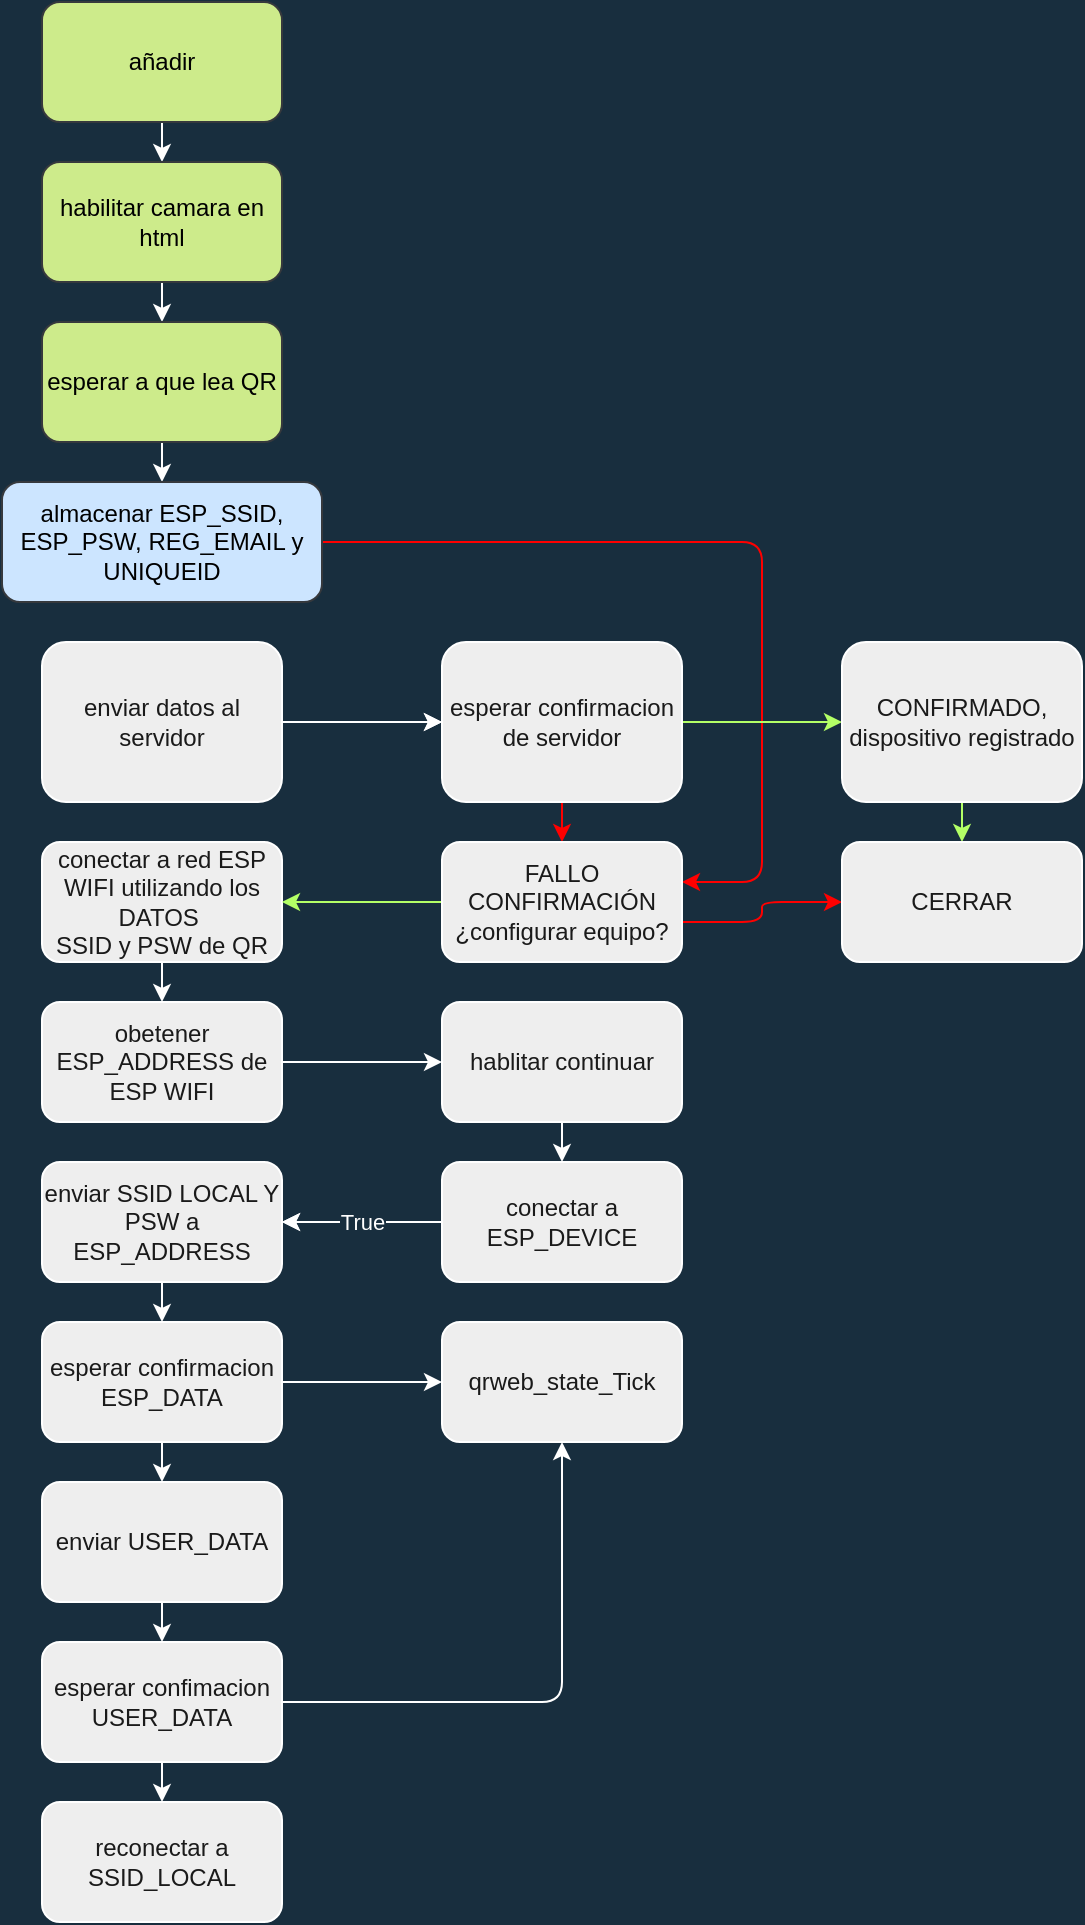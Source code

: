 <mxfile version="14.9.0" type="github">
  <diagram id="zksOzhmgCKHxx3TI2H-X" name="Page-1">
    <mxGraphModel dx="1102" dy="628" grid="1" gridSize="10" guides="1" tooltips="1" connect="1" arrows="1" fold="1" page="1" pageScale="1" pageWidth="850" pageHeight="1100" background="#182E3E" math="0" shadow="0">
      <root>
        <mxCell id="0" />
        <mxCell id="1" parent="0" />
        <mxCell id="tDVwCrI6mQzgKmQ2pOSk-4" value="" style="edgeStyle=orthogonalEdgeStyle;orthogonalLoop=1;jettySize=auto;html=1;labelBackgroundColor=#182E3E;strokeColor=#FFFFFF;fontColor=#FFFFFF;" parent="1" source="tDVwCrI6mQzgKmQ2pOSk-2" target="tDVwCrI6mQzgKmQ2pOSk-3" edge="1">
          <mxGeometry relative="1" as="geometry" />
        </mxCell>
        <mxCell id="tDVwCrI6mQzgKmQ2pOSk-2" value="añadir" style="whiteSpace=wrap;html=1;fillColor=#cdeb8b;strokeColor=#36393d;rounded=1;" parent="1" vertex="1">
          <mxGeometry x="280" y="90" width="120" height="60" as="geometry" />
        </mxCell>
        <mxCell id="tDVwCrI6mQzgKmQ2pOSk-6" value="" style="edgeStyle=orthogonalEdgeStyle;orthogonalLoop=1;jettySize=auto;html=1;labelBackgroundColor=#182E3E;strokeColor=#FFFFFF;fontColor=#FFFFFF;" parent="1" source="tDVwCrI6mQzgKmQ2pOSk-3" target="tDVwCrI6mQzgKmQ2pOSk-5" edge="1">
          <mxGeometry relative="1" as="geometry" />
        </mxCell>
        <mxCell id="tDVwCrI6mQzgKmQ2pOSk-3" value="habilitar camara en html" style="whiteSpace=wrap;html=1;fillColor=#cdeb8b;strokeColor=#36393d;rounded=1;" parent="1" vertex="1">
          <mxGeometry x="280" y="170" width="120" height="60" as="geometry" />
        </mxCell>
        <mxCell id="tDVwCrI6mQzgKmQ2pOSk-8" value="" style="edgeStyle=orthogonalEdgeStyle;orthogonalLoop=1;jettySize=auto;html=1;labelBackgroundColor=#182E3E;strokeColor=#FFFFFF;fontColor=#FFFFFF;" parent="1" source="tDVwCrI6mQzgKmQ2pOSk-5" edge="1">
          <mxGeometry relative="1" as="geometry">
            <mxPoint x="340" y="330" as="targetPoint" />
          </mxGeometry>
        </mxCell>
        <mxCell id="tDVwCrI6mQzgKmQ2pOSk-5" value="esperar a que lea QR" style="whiteSpace=wrap;html=1;fillColor=#cdeb8b;strokeColor=#36393d;rounded=1;" parent="1" vertex="1">
          <mxGeometry x="280" y="250" width="120" height="60" as="geometry" />
        </mxCell>
        <mxCell id="ki0dmFD49OT0H55pM4Ig-3" style="edgeStyle=orthogonalEdgeStyle;rounded=1;orthogonalLoop=1;jettySize=auto;html=1;fontColor=#FFFFFF;strokeColor=#FF0000;" edge="1" parent="1" source="tDVwCrI6mQzgKmQ2pOSk-7">
          <mxGeometry relative="1" as="geometry">
            <mxPoint x="600" y="530" as="targetPoint" />
            <Array as="points">
              <mxPoint x="640" y="360" />
              <mxPoint x="640" y="530" />
              <mxPoint x="600" y="530" />
            </Array>
          </mxGeometry>
        </mxCell>
        <mxCell id="tDVwCrI6mQzgKmQ2pOSk-7" value="almacenar ESP_SSID, ESP_PSW, REG_EMAIL y UNIQUEID" style="whiteSpace=wrap;html=1;fillColor=#cce5ff;strokeColor=#36393d;rounded=1;" parent="1" vertex="1">
          <mxGeometry x="260" y="330" width="160" height="60" as="geometry" />
        </mxCell>
        <mxCell id="8aqmVkVe9-yHizB2PgtA-2" value="" style="edgeStyle=orthogonalEdgeStyle;orthogonalLoop=1;jettySize=auto;html=1;labelBackgroundColor=#182E3E;strokeColor=#FFFFFF;fontColor=#FFFFFF;" parent="1" source="tDVwCrI6mQzgKmQ2pOSk-9" target="8aqmVkVe9-yHizB2PgtA-1" edge="1">
          <mxGeometry relative="1" as="geometry" />
        </mxCell>
        <mxCell id="ki0dmFD49OT0H55pM4Ig-1" value="" style="edgeStyle=orthogonalEdgeStyle;rounded=1;orthogonalLoop=1;jettySize=auto;html=1;fontColor=#FFFFFF;strokeColor=#FFFFFF;" edge="1" parent="1" source="tDVwCrI6mQzgKmQ2pOSk-9" target="8aqmVkVe9-yHizB2PgtA-1">
          <mxGeometry relative="1" as="geometry" />
        </mxCell>
        <mxCell id="tDVwCrI6mQzgKmQ2pOSk-9" value="enviar datos al servidor" style="whiteSpace=wrap;html=1;fillColor=#EEEEEE;strokeColor=#FFFFFF;fontColor=#1A1A1A;rounded=1;" parent="1" vertex="1">
          <mxGeometry x="280" y="410" width="120" height="80" as="geometry" />
        </mxCell>
        <mxCell id="tDVwCrI6mQzgKmQ2pOSk-14" value="" style="edgeStyle=orthogonalEdgeStyle;orthogonalLoop=1;jettySize=auto;html=1;strokeColor=#FFFFFF;labelBackgroundColor=#182E3E;fontColor=#FFFFFF;" parent="1" source="tDVwCrI6mQzgKmQ2pOSk-11" target="tDVwCrI6mQzgKmQ2pOSk-13" edge="1">
          <mxGeometry relative="1" as="geometry" />
        </mxCell>
        <mxCell id="tDVwCrI6mQzgKmQ2pOSk-11" value="conectar a red ESP WIFI utilizando los DATOS&amp;nbsp;&lt;br&gt;SSID y PSW de QR" style="whiteSpace=wrap;html=1;fillColor=#EEEEEE;strokeColor=#FFFFFF;fontColor=#1A1A1A;rounded=1;" parent="1" vertex="1">
          <mxGeometry x="280" y="510" width="120" height="60" as="geometry" />
        </mxCell>
        <mxCell id="8aqmVkVe9-yHizB2PgtA-23" value="" style="edgeStyle=orthogonalEdgeStyle;orthogonalLoop=1;jettySize=auto;html=1;labelBackgroundColor=#182E3E;strokeColor=#FFFFFF;fontColor=#FFFFFF;" parent="1" source="tDVwCrI6mQzgKmQ2pOSk-13" target="8aqmVkVe9-yHizB2PgtA-22" edge="1">
          <mxGeometry relative="1" as="geometry" />
        </mxCell>
        <mxCell id="tDVwCrI6mQzgKmQ2pOSk-13" value="&lt;span&gt;obetener ESP_ADDRESS de ESP WIFI&lt;/span&gt;" style="whiteSpace=wrap;html=1;fillColor=#EEEEEE;strokeColor=#FFFFFF;fontColor=#1A1A1A;rounded=1;" parent="1" vertex="1">
          <mxGeometry x="280" y="590" width="120" height="60" as="geometry" />
        </mxCell>
        <mxCell id="8aqmVkVe9-yHizB2PgtA-35" style="edgeStyle=orthogonalEdgeStyle;orthogonalLoop=1;jettySize=auto;html=1;labelBackgroundColor=#182E3E;strokeColor=#FFFFFF;fontColor=#FFFFFF;" parent="1" source="tDVwCrI6mQzgKmQ2pOSk-19" target="8aqmVkVe9-yHizB2PgtA-10" edge="1">
          <mxGeometry relative="1" as="geometry" />
        </mxCell>
        <mxCell id="tDVwCrI6mQzgKmQ2pOSk-19" value="enviar SSID LOCAL Y PSW a ESP_ADDRESS" style="whiteSpace=wrap;html=1;fillColor=#EEEEEE;strokeColor=#FFFFFF;fontColor=#1A1A1A;rounded=1;" parent="1" vertex="1">
          <mxGeometry x="280" y="670" width="120" height="60" as="geometry" />
        </mxCell>
        <mxCell id="EHgQNs9q6QfJzLf-Yto2-4" value="" style="edgeStyle=orthogonalEdgeStyle;orthogonalLoop=1;jettySize=auto;html=1;labelBackgroundColor=#182E3E;fontColor=#FFFFFF;strokeColor=#B3FF66;" parent="1" source="8aqmVkVe9-yHizB2PgtA-1" target="EHgQNs9q6QfJzLf-Yto2-3" edge="1">
          <mxGeometry relative="1" as="geometry" />
        </mxCell>
        <mxCell id="ki0dmFD49OT0H55pM4Ig-2" style="edgeStyle=orthogonalEdgeStyle;rounded=1;orthogonalLoop=1;jettySize=auto;html=1;entryX=0.5;entryY=0;entryDx=0;entryDy=0;fontColor=#FFFFFF;strokeColor=#FF0000;" edge="1" parent="1" source="8aqmVkVe9-yHizB2PgtA-1" target="8aqmVkVe9-yHizB2PgtA-6">
          <mxGeometry relative="1" as="geometry" />
        </mxCell>
        <mxCell id="8aqmVkVe9-yHizB2PgtA-1" value="esperar confirmacion de servidor" style="whiteSpace=wrap;html=1;fillColor=#EEEEEE;strokeColor=#FFFFFF;fontColor=#1A1A1A;rounded=1;" parent="1" vertex="1">
          <mxGeometry x="480" y="410" width="120" height="80" as="geometry" />
        </mxCell>
        <mxCell id="ki0dmFD49OT0H55pM4Ig-5" value="" style="edgeStyle=orthogonalEdgeStyle;rounded=1;orthogonalLoop=1;jettySize=auto;html=1;fontColor=#FFFFFF;strokeColor=#FF0000;entryX=0;entryY=0.5;entryDx=0;entryDy=0;" edge="1" parent="1" source="8aqmVkVe9-yHizB2PgtA-6" target="ki0dmFD49OT0H55pM4Ig-4">
          <mxGeometry relative="1" as="geometry">
            <Array as="points">
              <mxPoint x="640" y="550" />
              <mxPoint x="640" y="540" />
            </Array>
          </mxGeometry>
        </mxCell>
        <mxCell id="ki0dmFD49OT0H55pM4Ig-8" style="edgeStyle=orthogonalEdgeStyle;rounded=1;orthogonalLoop=1;jettySize=auto;html=1;exitX=0;exitY=0.5;exitDx=0;exitDy=0;entryX=1;entryY=0.5;entryDx=0;entryDy=0;fontColor=#FFFFFF;strokeColor=#B3FF66;" edge="1" parent="1" source="8aqmVkVe9-yHizB2PgtA-6" target="tDVwCrI6mQzgKmQ2pOSk-11">
          <mxGeometry relative="1" as="geometry" />
        </mxCell>
        <mxCell id="8aqmVkVe9-yHizB2PgtA-6" value="FALLO CONFIRMACIÓN&lt;br&gt;¿configurar equipo?" style="whiteSpace=wrap;html=1;fillColor=#EEEEEE;strokeColor=#FFFFFF;fontColor=#1A1A1A;rounded=1;" parent="1" vertex="1">
          <mxGeometry x="480" y="510" width="120" height="60" as="geometry" />
        </mxCell>
        <mxCell id="8aqmVkVe9-yHizB2PgtA-13" value="" style="edgeStyle=orthogonalEdgeStyle;orthogonalLoop=1;jettySize=auto;html=1;labelBackgroundColor=#182E3E;strokeColor=#FFFFFF;fontColor=#FFFFFF;" parent="1" source="8aqmVkVe9-yHizB2PgtA-10" target="8aqmVkVe9-yHizB2PgtA-12" edge="1">
          <mxGeometry relative="1" as="geometry" />
        </mxCell>
        <mxCell id="8aqmVkVe9-yHizB2PgtA-20" value="" style="edgeStyle=orthogonalEdgeStyle;orthogonalLoop=1;jettySize=auto;html=1;labelBackgroundColor=#182E3E;strokeColor=#FFFFFF;fontColor=#FFFFFF;" parent="1" source="8aqmVkVe9-yHizB2PgtA-10" target="8aqmVkVe9-yHizB2PgtA-19" edge="1">
          <mxGeometry relative="1" as="geometry" />
        </mxCell>
        <mxCell id="8aqmVkVe9-yHizB2PgtA-10" value="esperar confirmacion ESP_DATA" style="whiteSpace=wrap;html=1;fillColor=#EEEEEE;strokeColor=#FFFFFF;fontColor=#1A1A1A;rounded=1;" parent="1" vertex="1">
          <mxGeometry x="280" y="750" width="120" height="60" as="geometry" />
        </mxCell>
        <mxCell id="8aqmVkVe9-yHizB2PgtA-16" value="" style="edgeStyle=orthogonalEdgeStyle;orthogonalLoop=1;jettySize=auto;html=1;labelBackgroundColor=#182E3E;strokeColor=#FFFFFF;fontColor=#FFFFFF;" parent="1" source="8aqmVkVe9-yHizB2PgtA-12" target="8aqmVkVe9-yHizB2PgtA-15" edge="1">
          <mxGeometry relative="1" as="geometry" />
        </mxCell>
        <mxCell id="8aqmVkVe9-yHizB2PgtA-12" value="enviar USER_DATA" style="whiteSpace=wrap;html=1;fillColor=#EEEEEE;strokeColor=#FFFFFF;fontColor=#1A1A1A;rounded=1;" parent="1" vertex="1">
          <mxGeometry x="280" y="830" width="120" height="60" as="geometry" />
        </mxCell>
        <mxCell id="8aqmVkVe9-yHizB2PgtA-18" value="" style="edgeStyle=orthogonalEdgeStyle;orthogonalLoop=1;jettySize=auto;html=1;labelBackgroundColor=#182E3E;strokeColor=#FFFFFF;fontColor=#FFFFFF;" parent="1" source="8aqmVkVe9-yHizB2PgtA-15" target="8aqmVkVe9-yHizB2PgtA-17" edge="1">
          <mxGeometry relative="1" as="geometry" />
        </mxCell>
        <mxCell id="8aqmVkVe9-yHizB2PgtA-21" style="edgeStyle=orthogonalEdgeStyle;orthogonalLoop=1;jettySize=auto;html=1;labelBackgroundColor=#182E3E;strokeColor=#FFFFFF;fontColor=#FFFFFF;" parent="1" source="8aqmVkVe9-yHizB2PgtA-15" target="8aqmVkVe9-yHizB2PgtA-19" edge="1">
          <mxGeometry relative="1" as="geometry" />
        </mxCell>
        <mxCell id="8aqmVkVe9-yHizB2PgtA-15" value="esperar confimacion USER_DATA" style="whiteSpace=wrap;html=1;fillColor=#EEEEEE;strokeColor=#FFFFFF;fontColor=#1A1A1A;rounded=1;" parent="1" vertex="1">
          <mxGeometry x="280" y="910" width="120" height="60" as="geometry" />
        </mxCell>
        <mxCell id="8aqmVkVe9-yHizB2PgtA-17" value="reconectar a SSID_LOCAL" style="whiteSpace=wrap;html=1;fillColor=#EEEEEE;strokeColor=#FFFFFF;fontColor=#1A1A1A;rounded=1;" parent="1" vertex="1">
          <mxGeometry x="280" y="990" width="120" height="60" as="geometry" />
        </mxCell>
        <mxCell id="8aqmVkVe9-yHizB2PgtA-19" value="qrweb_state_Tick" style="whiteSpace=wrap;html=1;fillColor=#EEEEEE;strokeColor=#FFFFFF;fontColor=#1A1A1A;rounded=1;" parent="1" vertex="1">
          <mxGeometry x="480" y="750" width="120" height="60" as="geometry" />
        </mxCell>
        <mxCell id="8aqmVkVe9-yHizB2PgtA-25" value="" style="edgeStyle=orthogonalEdgeStyle;orthogonalLoop=1;jettySize=auto;html=1;labelBackgroundColor=#182E3E;strokeColor=#FFFFFF;fontColor=#FFFFFF;" parent="1" source="8aqmVkVe9-yHizB2PgtA-22" target="8aqmVkVe9-yHizB2PgtA-24" edge="1">
          <mxGeometry relative="1" as="geometry" />
        </mxCell>
        <mxCell id="8aqmVkVe9-yHizB2PgtA-22" value="hablitar continuar" style="whiteSpace=wrap;html=1;strokeColor=#FFFFFF;fillColor=#EEEEEE;fontColor=#1A1A1A;rounded=1;" parent="1" vertex="1">
          <mxGeometry x="480" y="590" width="120" height="60" as="geometry" />
        </mxCell>
        <mxCell id="8aqmVkVe9-yHizB2PgtA-29" value="" style="edgeStyle=orthogonalEdgeStyle;orthogonalLoop=1;jettySize=auto;html=1;labelBackgroundColor=#182E3E;strokeColor=#FFFFFF;fontColor=#FFFFFF;" parent="1" source="8aqmVkVe9-yHizB2PgtA-24" target="tDVwCrI6mQzgKmQ2pOSk-19" edge="1">
          <mxGeometry relative="1" as="geometry" />
        </mxCell>
        <mxCell id="8aqmVkVe9-yHizB2PgtA-31" value="True" style="edgeStyle=orthogonalEdgeStyle;orthogonalLoop=1;jettySize=auto;html=1;labelBackgroundColor=#182E3E;strokeColor=#FFFFFF;fontColor=#FFFFFF;" parent="1" source="8aqmVkVe9-yHizB2PgtA-24" target="tDVwCrI6mQzgKmQ2pOSk-19" edge="1">
          <mxGeometry relative="1" as="geometry" />
        </mxCell>
        <mxCell id="8aqmVkVe9-yHizB2PgtA-24" value="conectar a ESP_DEVICE" style="whiteSpace=wrap;html=1;strokeColor=#FFFFFF;fillColor=#EEEEEE;fontColor=#1A1A1A;rounded=1;" parent="1" vertex="1">
          <mxGeometry x="480" y="670" width="120" height="60" as="geometry" />
        </mxCell>
        <mxCell id="ki0dmFD49OT0H55pM4Ig-6" style="edgeStyle=orthogonalEdgeStyle;rounded=1;orthogonalLoop=1;jettySize=auto;html=1;entryX=0.5;entryY=0;entryDx=0;entryDy=0;fontColor=#FFFFFF;strokeColor=#B3FF66;" edge="1" parent="1" source="EHgQNs9q6QfJzLf-Yto2-3" target="ki0dmFD49OT0H55pM4Ig-4">
          <mxGeometry relative="1" as="geometry" />
        </mxCell>
        <mxCell id="EHgQNs9q6QfJzLf-Yto2-3" value="CONFIRMADO, dispositivo registrado" style="whiteSpace=wrap;html=1;fillColor=#EEEEEE;strokeColor=#FFFFFF;fontColor=#1A1A1A;rounded=1;" parent="1" vertex="1">
          <mxGeometry x="680" y="410" width="120" height="80" as="geometry" />
        </mxCell>
        <mxCell id="ki0dmFD49OT0H55pM4Ig-4" value="CERRAR" style="whiteSpace=wrap;html=1;fillColor=#EEEEEE;strokeColor=#FFFFFF;fontColor=#1A1A1A;rounded=1;" vertex="1" parent="1">
          <mxGeometry x="680" y="510" width="120" height="60" as="geometry" />
        </mxCell>
      </root>
    </mxGraphModel>
  </diagram>
</mxfile>
